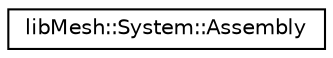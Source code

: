 digraph "类继承关系图"
{
 // INTERACTIVE_SVG=YES
  edge [fontname="Helvetica",fontsize="10",labelfontname="Helvetica",labelfontsize="10"];
  node [fontname="Helvetica",fontsize="10",shape=record];
  rankdir="LR";
  Node1 [label="libMesh::System::Assembly",height=0.2,width=0.4,color="black", fillcolor="white", style="filled",URL="$classlibMesh_1_1System_1_1Assembly.html",tooltip="Abstract base class to be used for system assembly. "];
}
